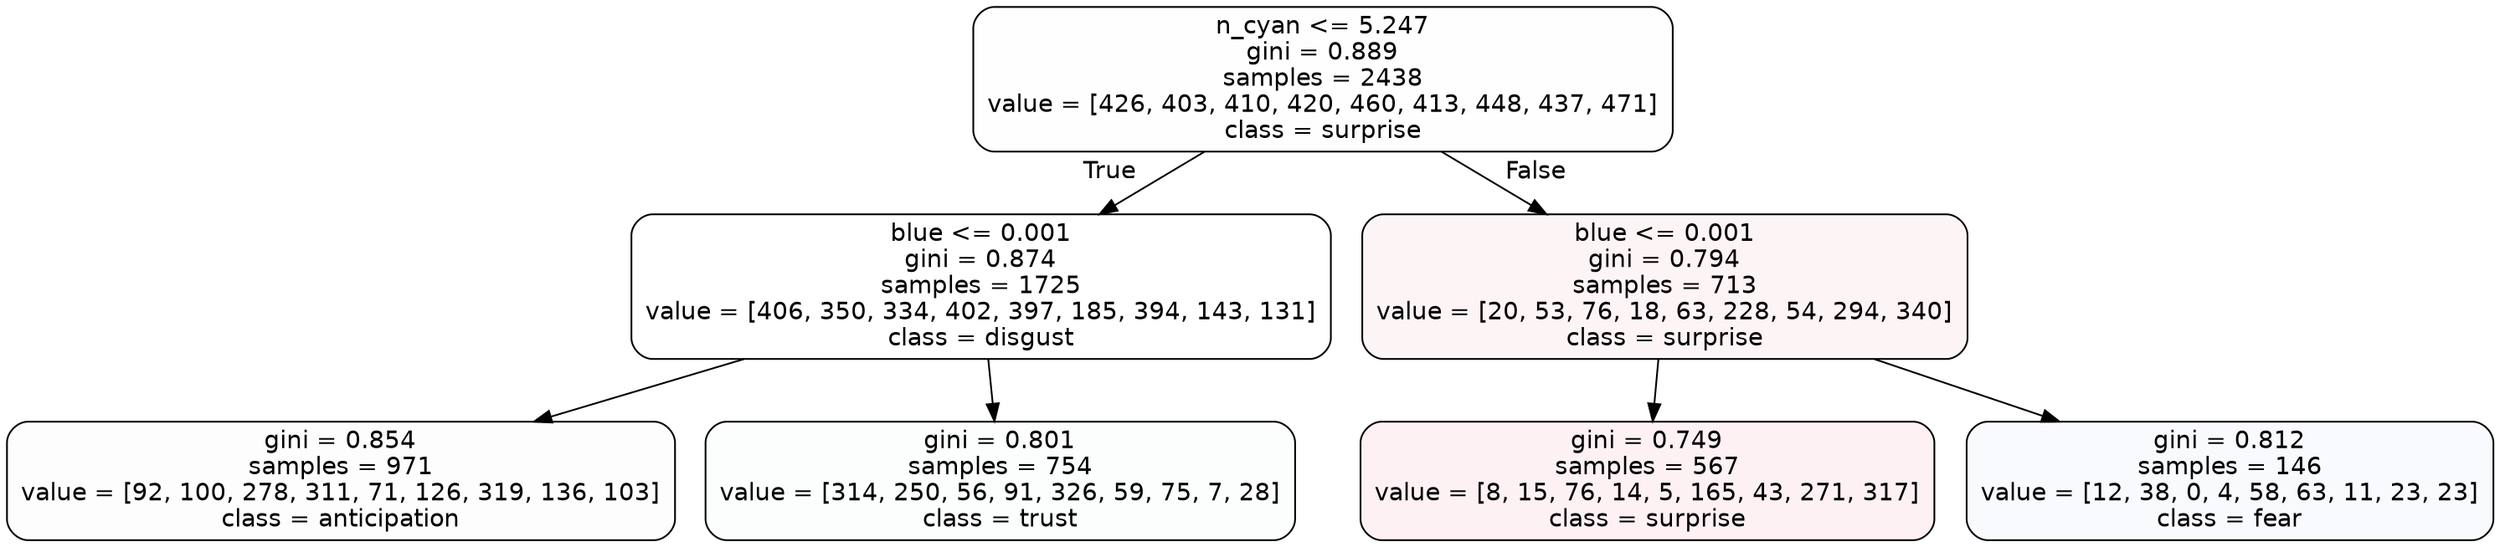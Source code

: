 digraph Tree {
node [shape=box, style="filled, rounded", color="black", fontname=helvetica] ;
edge [fontname=helvetica] ;
0 [label="n_cyan <= 5.247\ngini = 0.889\nsamples = 2438\nvalue = [426, 403, 410, 420, 460, 413, 448, 437, 471]\nclass = surprise", fillcolor="#e5396401"] ;
1 [label="blue <= 0.001\ngini = 0.874\nsamples = 1725\nvalue = [406, 350, 334, 402, 397, 185, 394, 143, 131]\nclass = disgust", fillcolor="#e5813900"] ;
0 -> 1 [labeldistance=2.5, labelangle=45, headlabel="True"] ;
2 [label="gini = 0.854\nsamples = 971\nvalue = [92, 100, 278, 311, 71, 126, 319, 136, 103]\nclass = anticipation", fillcolor="#8139e502"] ;
1 -> 2 ;
3 [label="gini = 0.801\nsamples = 754\nvalue = [314, 250, 56, 91, 326, 59, 75, 7, 28]\nclass = trust", fillcolor="#39d7e503"] ;
1 -> 3 ;
4 [label="blue <= 0.001\ngini = 0.794\nsamples = 713\nvalue = [20, 53, 76, 18, 63, 228, 54, 294, 340]\nclass = surprise", fillcolor="#e539640e"] ;
0 -> 4 [labeldistance=2.5, labelangle=-45, headlabel="False"] ;
5 [label="gini = 0.749\nsamples = 567\nvalue = [8, 15, 76, 14, 5, 165, 43, 271, 317]\nclass = surprise", fillcolor="#e5396412"] ;
4 -> 5 ;
6 [label="gini = 0.812\nsamples = 146\nvalue = [12, 38, 0, 4, 58, 63, 11, 23, 23]\nclass = fear", fillcolor="#3964e507"] ;
4 -> 6 ;
}
